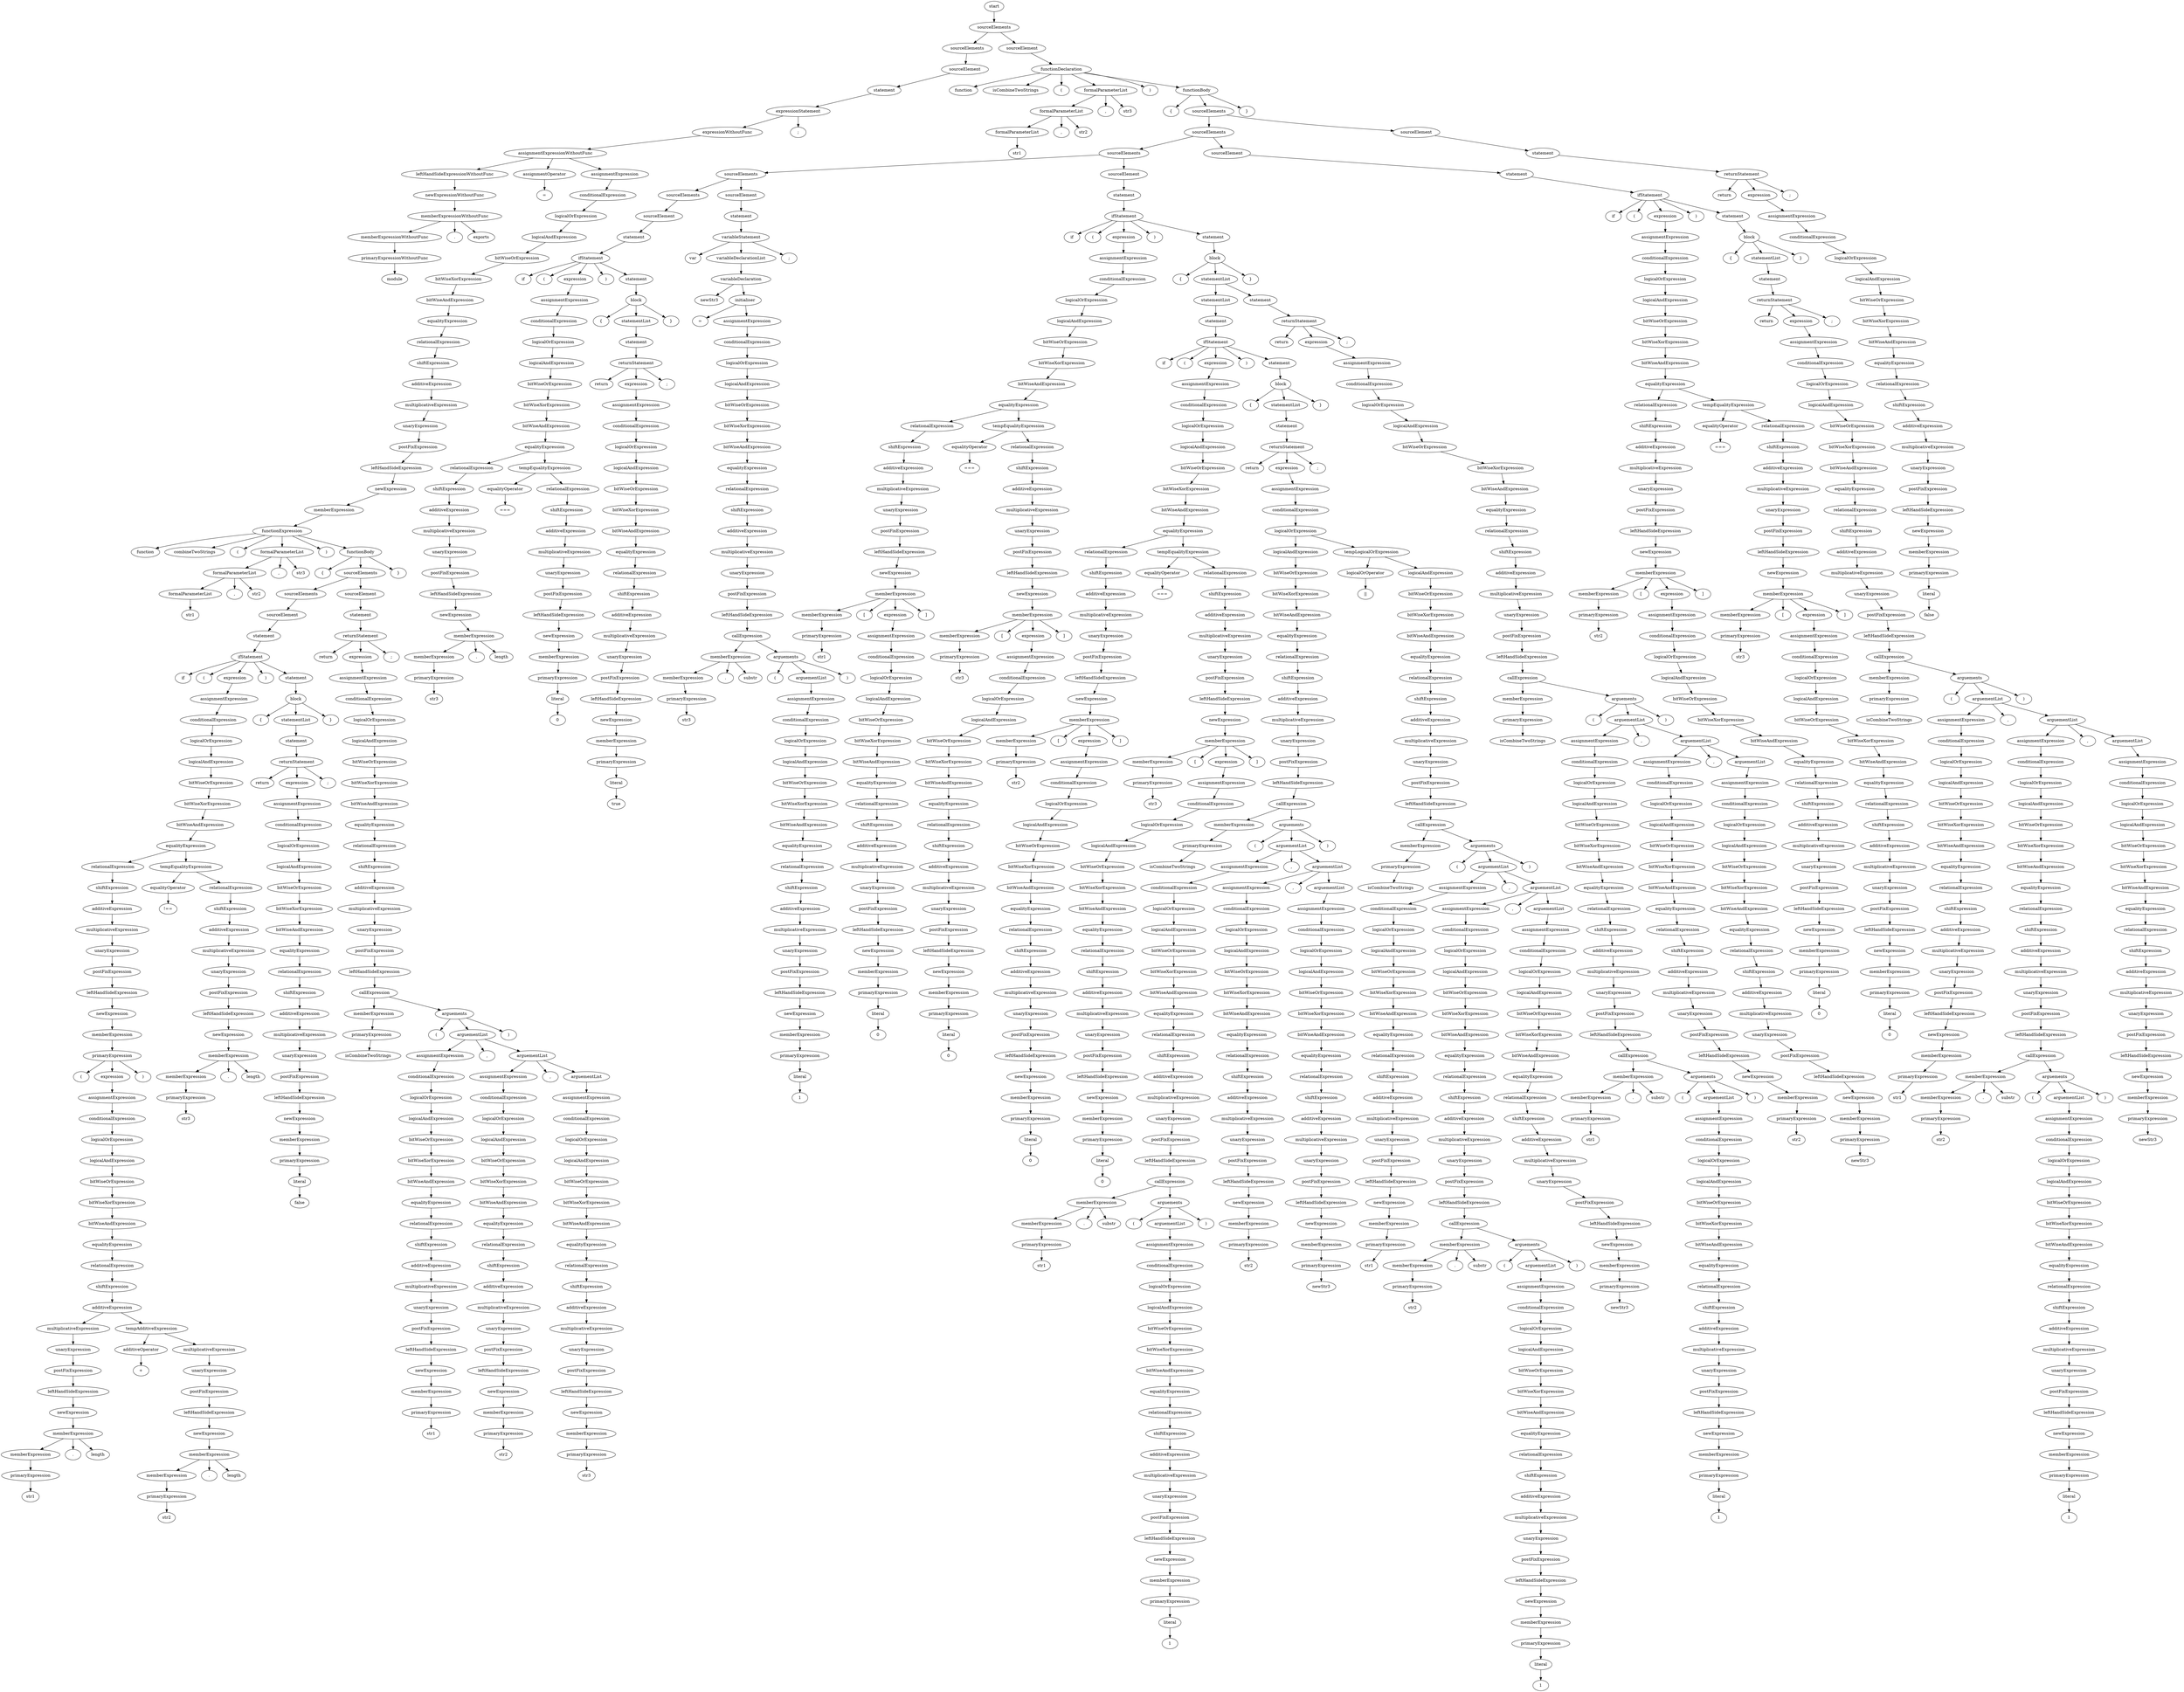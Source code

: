 digraph G{
id0[label="start"];
id1[label="sourceElements"];
id2[label="sourceElements"];
id3[label="sourceElement"];
id4[label="statement"];
id5[label="expressionStatement"];
id6[label="expressionWithoutFunc"];
id7[label="assignmentExpressionWithoutFunc"];
id8[label="leftHandSideExpressionWithoutFunc"];
id9[label="newExpressionWithoutFunc"];
id10[label="memberExpressionWithoutFunc"];
id11[label="memberExpressionWithoutFunc"];
id12[label="primaryExpressionWithoutFunc"];
id13[label="module"];
id12->id13;
id11->id12;
id14[label="."];
id15[label="exports"];
id10->id11;
id10->id14;
id10->id15;
id9->id10;
id8->id9;
id16[label="assignmentOperator"];
id17[label="="];
id16->id17;
id18[label="assignmentExpression"];
id19[label="conditionalExpression"];
id20[label="logicalOrExpression"];
id21[label="logicalAndExpression"];
id22[label="bitWiseOrExpression"];
id23[label="bitWiseXorExpression"];
id24[label="bitWiseAndExpression"];
id25[label="equalityExpression"];
id26[label="relationalExpression"];
id27[label="shiftExpression"];
id28[label="additiveExpression"];
id29[label="multiplicativeExpression"];
id30[label="unaryExpression"];
id31[label="postFixExpression"];
id32[label="leftHandSideExpression"];
id33[label="newExpression"];
id34[label="memberExpression"];
id35[label="functionExpression"];
id36[label="function"];
id37[label="combineTwoStrings"];
id38[label="("];
id39[label="formalParameterList"];
id40[label="formalParameterList"];
id41[label="formalParameterList"];
id42[label="str1"];
id41->id42;
id43[label=","];
id44[label="str2"];
id40->id41;
id40->id43;
id40->id44;
id45[label=","];
id46[label="str3"];
id39->id40;
id39->id45;
id39->id46;
id47[label=")"];
id48[label="functionBody"];
id49[label="{"];
id50[label="sourceElements"];
id51[label="sourceElements"];
id52[label="sourceElement"];
id53[label="statement"];
id54[label="ifStatement"];
id55[label="if"];
id56[label="("];
id57[label="expression"];
id58[label="assignmentExpression"];
id59[label="conditionalExpression"];
id60[label="logicalOrExpression"];
id61[label="logicalAndExpression"];
id62[label="bitWiseOrExpression"];
id63[label="bitWiseXorExpression"];
id64[label="bitWiseAndExpression"];
id65[label="equalityExpression"];
id66[label="relationalExpression"];
id67[label="shiftExpression"];
id68[label="additiveExpression"];
id69[label="multiplicativeExpression"];
id70[label="unaryExpression"];
id71[label="postFixExpression"];
id72[label="leftHandSideExpression"];
id73[label="newExpression"];
id74[label="memberExpression"];
id75[label="primaryExpression"];
id76[label="("];
id77[label="expression"];
id78[label="assignmentExpression"];
id79[label="conditionalExpression"];
id80[label="logicalOrExpression"];
id81[label="logicalAndExpression"];
id82[label="bitWiseOrExpression"];
id83[label="bitWiseXorExpression"];
id84[label="bitWiseAndExpression"];
id85[label="equalityExpression"];
id86[label="relationalExpression"];
id87[label="shiftExpression"];
id88[label="additiveExpression"];
id89[label="multiplicativeExpression"];
id90[label="unaryExpression"];
id91[label="postFixExpression"];
id92[label="leftHandSideExpression"];
id93[label="newExpression"];
id94[label="memberExpression"];
id95[label="memberExpression"];
id96[label="primaryExpression"];
id97[label="str1"];
id96->id97;
id95->id96;
id98[label="."];
id99[label="length"];
id94->id95;
id94->id98;
id94->id99;
id93->id94;
id92->id93;
id91->id92;
id90->id91;
id89->id90;
id100[label="tempAdditiveExpression"];
id101[label="additiveOperator"];
id102[label="+"];
id101->id102;
id103[label="multiplicativeExpression"];
id104[label="unaryExpression"];
id105[label="postFixExpression"];
id106[label="leftHandSideExpression"];
id107[label="newExpression"];
id108[label="memberExpression"];
id109[label="memberExpression"];
id110[label="primaryExpression"];
id111[label="str2"];
id110->id111;
id109->id110;
id112[label="."];
id113[label="length"];
id108->id109;
id108->id112;
id108->id113;
id107->id108;
id106->id107;
id105->id106;
id104->id105;
id103->id104;
id100->id101;
id100->id103;
id88->id89;
id88->id100;
id87->id88;
id86->id87;
id85->id86;
id84->id85;
id83->id84;
id82->id83;
id81->id82;
id80->id81;
id79->id80;
id78->id79;
id77->id78;
id114[label=")"];
id75->id76;
id75->id77;
id75->id114;
id74->id75;
id73->id74;
id72->id73;
id71->id72;
id70->id71;
id69->id70;
id68->id69;
id67->id68;
id66->id67;
id115[label="tempEqualityExpression"];
id116[label="equalityOperator"];
id117[label="!=="];
id116->id117;
id118[label="relationalExpression"];
id119[label="shiftExpression"];
id120[label="additiveExpression"];
id121[label="multiplicativeExpression"];
id122[label="unaryExpression"];
id123[label="postFixExpression"];
id124[label="leftHandSideExpression"];
id125[label="newExpression"];
id126[label="memberExpression"];
id127[label="memberExpression"];
id128[label="primaryExpression"];
id129[label="str3"];
id128->id129;
id127->id128;
id130[label="."];
id131[label="length"];
id126->id127;
id126->id130;
id126->id131;
id125->id126;
id124->id125;
id123->id124;
id122->id123;
id121->id122;
id120->id121;
id119->id120;
id118->id119;
id115->id116;
id115->id118;
id65->id66;
id65->id115;
id64->id65;
id63->id64;
id62->id63;
id61->id62;
id60->id61;
id59->id60;
id58->id59;
id57->id58;
id132[label=")"];
id133[label="statement"];
id134[label="block"];
id135[label="{"];
id136[label="statementList"];
id137[label="statement"];
id138[label="returnStatement"];
id139[label="return"];
id140[label="expression"];
id141[label="assignmentExpression"];
id142[label="conditionalExpression"];
id143[label="logicalOrExpression"];
id144[label="logicalAndExpression"];
id145[label="bitWiseOrExpression"];
id146[label="bitWiseXorExpression"];
id147[label="bitWiseAndExpression"];
id148[label="equalityExpression"];
id149[label="relationalExpression"];
id150[label="shiftExpression"];
id151[label="additiveExpression"];
id152[label="multiplicativeExpression"];
id153[label="unaryExpression"];
id154[label="postFixExpression"];
id155[label="leftHandSideExpression"];
id156[label="newExpression"];
id157[label="memberExpression"];
id158[label="primaryExpression"];
id159[label="literal"];
id160[label="false"];
id159->id160;
id158->id159;
id157->id158;
id156->id157;
id155->id156;
id154->id155;
id153->id154;
id152->id153;
id151->id152;
id150->id151;
id149->id150;
id148->id149;
id147->id148;
id146->id147;
id145->id146;
id144->id145;
id143->id144;
id142->id143;
id141->id142;
id140->id141;
id161[label=";"];
id138->id139;
id138->id140;
id138->id161;
id137->id138;
id136->id137;
id162[label="}"];
id134->id135;
id134->id136;
id134->id162;
id133->id134;
id54->id55;
id54->id56;
id54->id57;
id54->id132;
id54->id133;
id53->id54;
id52->id53;
id51->id52;
id163[label="sourceElement"];
id164[label="statement"];
id165[label="returnStatement"];
id166[label="return"];
id167[label="expression"];
id168[label="assignmentExpression"];
id169[label="conditionalExpression"];
id170[label="logicalOrExpression"];
id171[label="logicalAndExpression"];
id172[label="bitWiseOrExpression"];
id173[label="bitWiseXorExpression"];
id174[label="bitWiseAndExpression"];
id175[label="equalityExpression"];
id176[label="relationalExpression"];
id177[label="shiftExpression"];
id178[label="additiveExpression"];
id179[label="multiplicativeExpression"];
id180[label="unaryExpression"];
id181[label="postFixExpression"];
id182[label="leftHandSideExpression"];
id183[label="callExpression"];
id184[label="memberExpression"];
id185[label="primaryExpression"];
id186[label="isCombineTwoStrings"];
id185->id186;
id184->id185;
id187[label="arguements"];
id188[label="("];
id189[label="arguementList"];
id190[label="assignmentExpression"];
id191[label="conditionalExpression"];
id192[label="logicalOrExpression"];
id193[label="logicalAndExpression"];
id194[label="bitWiseOrExpression"];
id195[label="bitWiseXorExpression"];
id196[label="bitWiseAndExpression"];
id197[label="equalityExpression"];
id198[label="relationalExpression"];
id199[label="shiftExpression"];
id200[label="additiveExpression"];
id201[label="multiplicativeExpression"];
id202[label="unaryExpression"];
id203[label="postFixExpression"];
id204[label="leftHandSideExpression"];
id205[label="newExpression"];
id206[label="memberExpression"];
id207[label="primaryExpression"];
id208[label="str1"];
id207->id208;
id206->id207;
id205->id206;
id204->id205;
id203->id204;
id202->id203;
id201->id202;
id200->id201;
id199->id200;
id198->id199;
id197->id198;
id196->id197;
id195->id196;
id194->id195;
id193->id194;
id192->id193;
id191->id192;
id190->id191;
id209[label=","];
id210[label="arguementList"];
id211[label="assignmentExpression"];
id212[label="conditionalExpression"];
id213[label="logicalOrExpression"];
id214[label="logicalAndExpression"];
id215[label="bitWiseOrExpression"];
id216[label="bitWiseXorExpression"];
id217[label="bitWiseAndExpression"];
id218[label="equalityExpression"];
id219[label="relationalExpression"];
id220[label="shiftExpression"];
id221[label="additiveExpression"];
id222[label="multiplicativeExpression"];
id223[label="unaryExpression"];
id224[label="postFixExpression"];
id225[label="leftHandSideExpression"];
id226[label="newExpression"];
id227[label="memberExpression"];
id228[label="primaryExpression"];
id229[label="str2"];
id228->id229;
id227->id228;
id226->id227;
id225->id226;
id224->id225;
id223->id224;
id222->id223;
id221->id222;
id220->id221;
id219->id220;
id218->id219;
id217->id218;
id216->id217;
id215->id216;
id214->id215;
id213->id214;
id212->id213;
id211->id212;
id230[label=","];
id231[label="arguementList"];
id232[label="assignmentExpression"];
id233[label="conditionalExpression"];
id234[label="logicalOrExpression"];
id235[label="logicalAndExpression"];
id236[label="bitWiseOrExpression"];
id237[label="bitWiseXorExpression"];
id238[label="bitWiseAndExpression"];
id239[label="equalityExpression"];
id240[label="relationalExpression"];
id241[label="shiftExpression"];
id242[label="additiveExpression"];
id243[label="multiplicativeExpression"];
id244[label="unaryExpression"];
id245[label="postFixExpression"];
id246[label="leftHandSideExpression"];
id247[label="newExpression"];
id248[label="memberExpression"];
id249[label="primaryExpression"];
id250[label="str3"];
id249->id250;
id248->id249;
id247->id248;
id246->id247;
id245->id246;
id244->id245;
id243->id244;
id242->id243;
id241->id242;
id240->id241;
id239->id240;
id238->id239;
id237->id238;
id236->id237;
id235->id236;
id234->id235;
id233->id234;
id232->id233;
id231->id232;
id210->id211;
id210->id230;
id210->id231;
id189->id190;
id189->id209;
id189->id210;
id251[label=")"];
id187->id188;
id187->id189;
id187->id251;
id183->id184;
id183->id187;
id182->id183;
id181->id182;
id180->id181;
id179->id180;
id178->id179;
id177->id178;
id176->id177;
id175->id176;
id174->id175;
id173->id174;
id172->id173;
id171->id172;
id170->id171;
id169->id170;
id168->id169;
id167->id168;
id252[label=";"];
id165->id166;
id165->id167;
id165->id252;
id164->id165;
id163->id164;
id50->id51;
id50->id163;
id253[label="}"];
id48->id49;
id48->id50;
id48->id253;
id35->id36;
id35->id37;
id35->id38;
id35->id39;
id35->id47;
id35->id48;
id34->id35;
id33->id34;
id32->id33;
id31->id32;
id30->id31;
id29->id30;
id28->id29;
id27->id28;
id26->id27;
id25->id26;
id24->id25;
id23->id24;
id22->id23;
id21->id22;
id20->id21;
id19->id20;
id18->id19;
id7->id8;
id7->id16;
id7->id18;
id6->id7;
id254[label=";"];
id5->id6;
id5->id254;
id4->id5;
id3->id4;
id2->id3;
id255[label="sourceElement"];
id256[label="functionDeclaration"];
id257[label="function"];
id258[label="isCombineTwoStrings"];
id259[label="("];
id260[label="formalParameterList"];
id261[label="formalParameterList"];
id262[label="formalParameterList"];
id263[label="str1"];
id262->id263;
id264[label=","];
id265[label="str2"];
id261->id262;
id261->id264;
id261->id265;
id266[label=","];
id267[label="str3"];
id260->id261;
id260->id266;
id260->id267;
id268[label=")"];
id269[label="functionBody"];
id270[label="{"];
id271[label="sourceElements"];
id272[label="sourceElements"];
id273[label="sourceElements"];
id274[label="sourceElements"];
id275[label="sourceElements"];
id276[label="sourceElement"];
id277[label="statement"];
id278[label="ifStatement"];
id279[label="if"];
id280[label="("];
id281[label="expression"];
id282[label="assignmentExpression"];
id283[label="conditionalExpression"];
id284[label="logicalOrExpression"];
id285[label="logicalAndExpression"];
id286[label="bitWiseOrExpression"];
id287[label="bitWiseXorExpression"];
id288[label="bitWiseAndExpression"];
id289[label="equalityExpression"];
id290[label="relationalExpression"];
id291[label="shiftExpression"];
id292[label="additiveExpression"];
id293[label="multiplicativeExpression"];
id294[label="unaryExpression"];
id295[label="postFixExpression"];
id296[label="leftHandSideExpression"];
id297[label="newExpression"];
id298[label="memberExpression"];
id299[label="memberExpression"];
id300[label="primaryExpression"];
id301[label="str3"];
id300->id301;
id299->id300;
id302[label="."];
id303[label="length"];
id298->id299;
id298->id302;
id298->id303;
id297->id298;
id296->id297;
id295->id296;
id294->id295;
id293->id294;
id292->id293;
id291->id292;
id290->id291;
id304[label="tempEqualityExpression"];
id305[label="equalityOperator"];
id306[label="==="];
id305->id306;
id307[label="relationalExpression"];
id308[label="shiftExpression"];
id309[label="additiveExpression"];
id310[label="multiplicativeExpression"];
id311[label="unaryExpression"];
id312[label="postFixExpression"];
id313[label="leftHandSideExpression"];
id314[label="newExpression"];
id315[label="memberExpression"];
id316[label="primaryExpression"];
id317[label="literal"];
id318[label="0"];
id317->id318;
id316->id317;
id315->id316;
id314->id315;
id313->id314;
id312->id313;
id311->id312;
id310->id311;
id309->id310;
id308->id309;
id307->id308;
id304->id305;
id304->id307;
id289->id290;
id289->id304;
id288->id289;
id287->id288;
id286->id287;
id285->id286;
id284->id285;
id283->id284;
id282->id283;
id281->id282;
id319[label=")"];
id320[label="statement"];
id321[label="block"];
id322[label="{"];
id323[label="statementList"];
id324[label="statement"];
id325[label="returnStatement"];
id326[label="return"];
id327[label="expression"];
id328[label="assignmentExpression"];
id329[label="conditionalExpression"];
id330[label="logicalOrExpression"];
id331[label="logicalAndExpression"];
id332[label="bitWiseOrExpression"];
id333[label="bitWiseXorExpression"];
id334[label="bitWiseAndExpression"];
id335[label="equalityExpression"];
id336[label="relationalExpression"];
id337[label="shiftExpression"];
id338[label="additiveExpression"];
id339[label="multiplicativeExpression"];
id340[label="unaryExpression"];
id341[label="postFixExpression"];
id342[label="leftHandSideExpression"];
id343[label="newExpression"];
id344[label="memberExpression"];
id345[label="primaryExpression"];
id346[label="literal"];
id347[label="true"];
id346->id347;
id345->id346;
id344->id345;
id343->id344;
id342->id343;
id341->id342;
id340->id341;
id339->id340;
id338->id339;
id337->id338;
id336->id337;
id335->id336;
id334->id335;
id333->id334;
id332->id333;
id331->id332;
id330->id331;
id329->id330;
id328->id329;
id327->id328;
id348[label=";"];
id325->id326;
id325->id327;
id325->id348;
id324->id325;
id323->id324;
id349[label="}"];
id321->id322;
id321->id323;
id321->id349;
id320->id321;
id278->id279;
id278->id280;
id278->id281;
id278->id319;
id278->id320;
id277->id278;
id276->id277;
id275->id276;
id350[label="sourceElement"];
id351[label="statement"];
id352[label="variableStatement"];
id353[label="var"];
id354[label="variableDeclarationList"];
id355[label="variableDeclaration"];
id356[label="newStr3"];
id357[label="initialiser"];
id358[label="="];
id359[label="assignmentExpression"];
id360[label="conditionalExpression"];
id361[label="logicalOrExpression"];
id362[label="logicalAndExpression"];
id363[label="bitWiseOrExpression"];
id364[label="bitWiseXorExpression"];
id365[label="bitWiseAndExpression"];
id366[label="equalityExpression"];
id367[label="relationalExpression"];
id368[label="shiftExpression"];
id369[label="additiveExpression"];
id370[label="multiplicativeExpression"];
id371[label="unaryExpression"];
id372[label="postFixExpression"];
id373[label="leftHandSideExpression"];
id374[label="callExpression"];
id375[label="memberExpression"];
id376[label="memberExpression"];
id377[label="primaryExpression"];
id378[label="str3"];
id377->id378;
id376->id377;
id379[label="."];
id380[label="substr"];
id375->id376;
id375->id379;
id375->id380;
id381[label="arguements"];
id382[label="("];
id383[label="arguementList"];
id384[label="assignmentExpression"];
id385[label="conditionalExpression"];
id386[label="logicalOrExpression"];
id387[label="logicalAndExpression"];
id388[label="bitWiseOrExpression"];
id389[label="bitWiseXorExpression"];
id390[label="bitWiseAndExpression"];
id391[label="equalityExpression"];
id392[label="relationalExpression"];
id393[label="shiftExpression"];
id394[label="additiveExpression"];
id395[label="multiplicativeExpression"];
id396[label="unaryExpression"];
id397[label="postFixExpression"];
id398[label="leftHandSideExpression"];
id399[label="newExpression"];
id400[label="memberExpression"];
id401[label="primaryExpression"];
id402[label="literal"];
id403[label="1"];
id402->id403;
id401->id402;
id400->id401;
id399->id400;
id398->id399;
id397->id398;
id396->id397;
id395->id396;
id394->id395;
id393->id394;
id392->id393;
id391->id392;
id390->id391;
id389->id390;
id388->id389;
id387->id388;
id386->id387;
id385->id386;
id384->id385;
id383->id384;
id404[label=")"];
id381->id382;
id381->id383;
id381->id404;
id374->id375;
id374->id381;
id373->id374;
id372->id373;
id371->id372;
id370->id371;
id369->id370;
id368->id369;
id367->id368;
id366->id367;
id365->id366;
id364->id365;
id363->id364;
id362->id363;
id361->id362;
id360->id361;
id359->id360;
id357->id358;
id357->id359;
id355->id356;
id355->id357;
id354->id355;
id405[label=";"];
id352->id353;
id352->id354;
id352->id405;
id351->id352;
id350->id351;
id274->id275;
id274->id350;
id406[label="sourceElement"];
id407[label="statement"];
id408[label="ifStatement"];
id409[label="if"];
id410[label="("];
id411[label="expression"];
id412[label="assignmentExpression"];
id413[label="conditionalExpression"];
id414[label="logicalOrExpression"];
id415[label="logicalAndExpression"];
id416[label="bitWiseOrExpression"];
id417[label="bitWiseXorExpression"];
id418[label="bitWiseAndExpression"];
id419[label="equalityExpression"];
id420[label="relationalExpression"];
id421[label="shiftExpression"];
id422[label="additiveExpression"];
id423[label="multiplicativeExpression"];
id424[label="unaryExpression"];
id425[label="postFixExpression"];
id426[label="leftHandSideExpression"];
id427[label="newExpression"];
id428[label="memberExpression"];
id429[label="memberExpression"];
id430[label="primaryExpression"];
id431[label="str1"];
id430->id431;
id429->id430;
id432[label="["];
id433[label="expression"];
id434[label="assignmentExpression"];
id435[label="conditionalExpression"];
id436[label="logicalOrExpression"];
id437[label="logicalAndExpression"];
id438[label="bitWiseOrExpression"];
id439[label="bitWiseXorExpression"];
id440[label="bitWiseAndExpression"];
id441[label="equalityExpression"];
id442[label="relationalExpression"];
id443[label="shiftExpression"];
id444[label="additiveExpression"];
id445[label="multiplicativeExpression"];
id446[label="unaryExpression"];
id447[label="postFixExpression"];
id448[label="leftHandSideExpression"];
id449[label="newExpression"];
id450[label="memberExpression"];
id451[label="primaryExpression"];
id452[label="literal"];
id453[label="0"];
id452->id453;
id451->id452;
id450->id451;
id449->id450;
id448->id449;
id447->id448;
id446->id447;
id445->id446;
id444->id445;
id443->id444;
id442->id443;
id441->id442;
id440->id441;
id439->id440;
id438->id439;
id437->id438;
id436->id437;
id435->id436;
id434->id435;
id433->id434;
id454[label="]"];
id428->id429;
id428->id432;
id428->id433;
id428->id454;
id427->id428;
id426->id427;
id425->id426;
id424->id425;
id423->id424;
id422->id423;
id421->id422;
id420->id421;
id455[label="tempEqualityExpression"];
id456[label="equalityOperator"];
id457[label="==="];
id456->id457;
id458[label="relationalExpression"];
id459[label="shiftExpression"];
id460[label="additiveExpression"];
id461[label="multiplicativeExpression"];
id462[label="unaryExpression"];
id463[label="postFixExpression"];
id464[label="leftHandSideExpression"];
id465[label="newExpression"];
id466[label="memberExpression"];
id467[label="memberExpression"];
id468[label="primaryExpression"];
id469[label="str3"];
id468->id469;
id467->id468;
id470[label="["];
id471[label="expression"];
id472[label="assignmentExpression"];
id473[label="conditionalExpression"];
id474[label="logicalOrExpression"];
id475[label="logicalAndExpression"];
id476[label="bitWiseOrExpression"];
id477[label="bitWiseXorExpression"];
id478[label="bitWiseAndExpression"];
id479[label="equalityExpression"];
id480[label="relationalExpression"];
id481[label="shiftExpression"];
id482[label="additiveExpression"];
id483[label="multiplicativeExpression"];
id484[label="unaryExpression"];
id485[label="postFixExpression"];
id486[label="leftHandSideExpression"];
id487[label="newExpression"];
id488[label="memberExpression"];
id489[label="primaryExpression"];
id490[label="literal"];
id491[label="0"];
id490->id491;
id489->id490;
id488->id489;
id487->id488;
id486->id487;
id485->id486;
id484->id485;
id483->id484;
id482->id483;
id481->id482;
id480->id481;
id479->id480;
id478->id479;
id477->id478;
id476->id477;
id475->id476;
id474->id475;
id473->id474;
id472->id473;
id471->id472;
id492[label="]"];
id466->id467;
id466->id470;
id466->id471;
id466->id492;
id465->id466;
id464->id465;
id463->id464;
id462->id463;
id461->id462;
id460->id461;
id459->id460;
id458->id459;
id455->id456;
id455->id458;
id419->id420;
id419->id455;
id418->id419;
id417->id418;
id416->id417;
id415->id416;
id414->id415;
id413->id414;
id412->id413;
id411->id412;
id493[label=")"];
id494[label="statement"];
id495[label="block"];
id496[label="{"];
id497[label="statementList"];
id498[label="statementList"];
id499[label="statement"];
id500[label="ifStatement"];
id501[label="if"];
id502[label="("];
id503[label="expression"];
id504[label="assignmentExpression"];
id505[label="conditionalExpression"];
id506[label="logicalOrExpression"];
id507[label="logicalAndExpression"];
id508[label="bitWiseOrExpression"];
id509[label="bitWiseXorExpression"];
id510[label="bitWiseAndExpression"];
id511[label="equalityExpression"];
id512[label="relationalExpression"];
id513[label="shiftExpression"];
id514[label="additiveExpression"];
id515[label="multiplicativeExpression"];
id516[label="unaryExpression"];
id517[label="postFixExpression"];
id518[label="leftHandSideExpression"];
id519[label="newExpression"];
id520[label="memberExpression"];
id521[label="memberExpression"];
id522[label="primaryExpression"];
id523[label="str2"];
id522->id523;
id521->id522;
id524[label="["];
id525[label="expression"];
id526[label="assignmentExpression"];
id527[label="conditionalExpression"];
id528[label="logicalOrExpression"];
id529[label="logicalAndExpression"];
id530[label="bitWiseOrExpression"];
id531[label="bitWiseXorExpression"];
id532[label="bitWiseAndExpression"];
id533[label="equalityExpression"];
id534[label="relationalExpression"];
id535[label="shiftExpression"];
id536[label="additiveExpression"];
id537[label="multiplicativeExpression"];
id538[label="unaryExpression"];
id539[label="postFixExpression"];
id540[label="leftHandSideExpression"];
id541[label="newExpression"];
id542[label="memberExpression"];
id543[label="primaryExpression"];
id544[label="literal"];
id545[label="0"];
id544->id545;
id543->id544;
id542->id543;
id541->id542;
id540->id541;
id539->id540;
id538->id539;
id537->id538;
id536->id537;
id535->id536;
id534->id535;
id533->id534;
id532->id533;
id531->id532;
id530->id531;
id529->id530;
id528->id529;
id527->id528;
id526->id527;
id525->id526;
id546[label="]"];
id520->id521;
id520->id524;
id520->id525;
id520->id546;
id519->id520;
id518->id519;
id517->id518;
id516->id517;
id515->id516;
id514->id515;
id513->id514;
id512->id513;
id547[label="tempEqualityExpression"];
id548[label="equalityOperator"];
id549[label="==="];
id548->id549;
id550[label="relationalExpression"];
id551[label="shiftExpression"];
id552[label="additiveExpression"];
id553[label="multiplicativeExpression"];
id554[label="unaryExpression"];
id555[label="postFixExpression"];
id556[label="leftHandSideExpression"];
id557[label="newExpression"];
id558[label="memberExpression"];
id559[label="memberExpression"];
id560[label="primaryExpression"];
id561[label="str3"];
id560->id561;
id559->id560;
id562[label="["];
id563[label="expression"];
id564[label="assignmentExpression"];
id565[label="conditionalExpression"];
id566[label="logicalOrExpression"];
id567[label="logicalAndExpression"];
id568[label="bitWiseOrExpression"];
id569[label="bitWiseXorExpression"];
id570[label="bitWiseAndExpression"];
id571[label="equalityExpression"];
id572[label="relationalExpression"];
id573[label="shiftExpression"];
id574[label="additiveExpression"];
id575[label="multiplicativeExpression"];
id576[label="unaryExpression"];
id577[label="postFixExpression"];
id578[label="leftHandSideExpression"];
id579[label="newExpression"];
id580[label="memberExpression"];
id581[label="primaryExpression"];
id582[label="literal"];
id583[label="0"];
id582->id583;
id581->id582;
id580->id581;
id579->id580;
id578->id579;
id577->id578;
id576->id577;
id575->id576;
id574->id575;
id573->id574;
id572->id573;
id571->id572;
id570->id571;
id569->id570;
id568->id569;
id567->id568;
id566->id567;
id565->id566;
id564->id565;
id563->id564;
id584[label="]"];
id558->id559;
id558->id562;
id558->id563;
id558->id584;
id557->id558;
id556->id557;
id555->id556;
id554->id555;
id553->id554;
id552->id553;
id551->id552;
id550->id551;
id547->id548;
id547->id550;
id511->id512;
id511->id547;
id510->id511;
id509->id510;
id508->id509;
id507->id508;
id506->id507;
id505->id506;
id504->id505;
id503->id504;
id585[label=")"];
id586[label="statement"];
id587[label="block"];
id588[label="{"];
id589[label="statementList"];
id590[label="statement"];
id591[label="returnStatement"];
id592[label="return"];
id593[label="expression"];
id594[label="assignmentExpression"];
id595[label="conditionalExpression"];
id596[label="logicalOrExpression"];
id597[label="logicalAndExpression"];
id598[label="bitWiseOrExpression"];
id599[label="bitWiseXorExpression"];
id600[label="bitWiseAndExpression"];
id601[label="equalityExpression"];
id602[label="relationalExpression"];
id603[label="shiftExpression"];
id604[label="additiveExpression"];
id605[label="multiplicativeExpression"];
id606[label="unaryExpression"];
id607[label="postFixExpression"];
id608[label="leftHandSideExpression"];
id609[label="callExpression"];
id610[label="memberExpression"];
id611[label="primaryExpression"];
id612[label="isCombineTwoStrings"];
id611->id612;
id610->id611;
id613[label="arguements"];
id614[label="("];
id615[label="arguementList"];
id616[label="assignmentExpression"];
id617[label="conditionalExpression"];
id618[label="logicalOrExpression"];
id619[label="logicalAndExpression"];
id620[label="bitWiseOrExpression"];
id621[label="bitWiseXorExpression"];
id622[label="bitWiseAndExpression"];
id623[label="equalityExpression"];
id624[label="relationalExpression"];
id625[label="shiftExpression"];
id626[label="additiveExpression"];
id627[label="multiplicativeExpression"];
id628[label="unaryExpression"];
id629[label="postFixExpression"];
id630[label="leftHandSideExpression"];
id631[label="callExpression"];
id632[label="memberExpression"];
id633[label="memberExpression"];
id634[label="primaryExpression"];
id635[label="str1"];
id634->id635;
id633->id634;
id636[label="."];
id637[label="substr"];
id632->id633;
id632->id636;
id632->id637;
id638[label="arguements"];
id639[label="("];
id640[label="arguementList"];
id641[label="assignmentExpression"];
id642[label="conditionalExpression"];
id643[label="logicalOrExpression"];
id644[label="logicalAndExpression"];
id645[label="bitWiseOrExpression"];
id646[label="bitWiseXorExpression"];
id647[label="bitWiseAndExpression"];
id648[label="equalityExpression"];
id649[label="relationalExpression"];
id650[label="shiftExpression"];
id651[label="additiveExpression"];
id652[label="multiplicativeExpression"];
id653[label="unaryExpression"];
id654[label="postFixExpression"];
id655[label="leftHandSideExpression"];
id656[label="newExpression"];
id657[label="memberExpression"];
id658[label="primaryExpression"];
id659[label="literal"];
id660[label="1"];
id659->id660;
id658->id659;
id657->id658;
id656->id657;
id655->id656;
id654->id655;
id653->id654;
id652->id653;
id651->id652;
id650->id651;
id649->id650;
id648->id649;
id647->id648;
id646->id647;
id645->id646;
id644->id645;
id643->id644;
id642->id643;
id641->id642;
id640->id641;
id661[label=")"];
id638->id639;
id638->id640;
id638->id661;
id631->id632;
id631->id638;
id630->id631;
id629->id630;
id628->id629;
id627->id628;
id626->id627;
id625->id626;
id624->id625;
id623->id624;
id622->id623;
id621->id622;
id620->id621;
id619->id620;
id618->id619;
id617->id618;
id616->id617;
id662[label=","];
id663[label="arguementList"];
id664[label="assignmentExpression"];
id665[label="conditionalExpression"];
id666[label="logicalOrExpression"];
id667[label="logicalAndExpression"];
id668[label="bitWiseOrExpression"];
id669[label="bitWiseXorExpression"];
id670[label="bitWiseAndExpression"];
id671[label="equalityExpression"];
id672[label="relationalExpression"];
id673[label="shiftExpression"];
id674[label="additiveExpression"];
id675[label="multiplicativeExpression"];
id676[label="unaryExpression"];
id677[label="postFixExpression"];
id678[label="leftHandSideExpression"];
id679[label="newExpression"];
id680[label="memberExpression"];
id681[label="primaryExpression"];
id682[label="str2"];
id681->id682;
id680->id681;
id679->id680;
id678->id679;
id677->id678;
id676->id677;
id675->id676;
id674->id675;
id673->id674;
id672->id673;
id671->id672;
id670->id671;
id669->id670;
id668->id669;
id667->id668;
id666->id667;
id665->id666;
id664->id665;
id683[label=","];
id684[label="arguementList"];
id685[label="assignmentExpression"];
id686[label="conditionalExpression"];
id687[label="logicalOrExpression"];
id688[label="logicalAndExpression"];
id689[label="bitWiseOrExpression"];
id690[label="bitWiseXorExpression"];
id691[label="bitWiseAndExpression"];
id692[label="equalityExpression"];
id693[label="relationalExpression"];
id694[label="shiftExpression"];
id695[label="additiveExpression"];
id696[label="multiplicativeExpression"];
id697[label="unaryExpression"];
id698[label="postFixExpression"];
id699[label="leftHandSideExpression"];
id700[label="newExpression"];
id701[label="memberExpression"];
id702[label="primaryExpression"];
id703[label="newStr3"];
id702->id703;
id701->id702;
id700->id701;
id699->id700;
id698->id699;
id697->id698;
id696->id697;
id695->id696;
id694->id695;
id693->id694;
id692->id693;
id691->id692;
id690->id691;
id689->id690;
id688->id689;
id687->id688;
id686->id687;
id685->id686;
id684->id685;
id663->id664;
id663->id683;
id663->id684;
id615->id616;
id615->id662;
id615->id663;
id704[label=")"];
id613->id614;
id613->id615;
id613->id704;
id609->id610;
id609->id613;
id608->id609;
id607->id608;
id606->id607;
id605->id606;
id604->id605;
id603->id604;
id602->id603;
id601->id602;
id600->id601;
id599->id600;
id598->id599;
id597->id598;
id705[label="tempLogicalOrExpression"];
id706[label="logicalOrOperator"];
id707[label="||"];
id706->id707;
id708[label="logicalAndExpression"];
id709[label="bitWiseOrExpression"];
id710[label="bitWiseXorExpression"];
id711[label="bitWiseAndExpression"];
id712[label="equalityExpression"];
id713[label="relationalExpression"];
id714[label="shiftExpression"];
id715[label="additiveExpression"];
id716[label="multiplicativeExpression"];
id717[label="unaryExpression"];
id718[label="postFixExpression"];
id719[label="leftHandSideExpression"];
id720[label="callExpression"];
id721[label="memberExpression"];
id722[label="primaryExpression"];
id723[label="isCombineTwoStrings"];
id722->id723;
id721->id722;
id724[label="arguements"];
id725[label="("];
id726[label="arguementList"];
id727[label="assignmentExpression"];
id728[label="conditionalExpression"];
id729[label="logicalOrExpression"];
id730[label="logicalAndExpression"];
id731[label="bitWiseOrExpression"];
id732[label="bitWiseXorExpression"];
id733[label="bitWiseAndExpression"];
id734[label="equalityExpression"];
id735[label="relationalExpression"];
id736[label="shiftExpression"];
id737[label="additiveExpression"];
id738[label="multiplicativeExpression"];
id739[label="unaryExpression"];
id740[label="postFixExpression"];
id741[label="leftHandSideExpression"];
id742[label="newExpression"];
id743[label="memberExpression"];
id744[label="primaryExpression"];
id745[label="str1"];
id744->id745;
id743->id744;
id742->id743;
id741->id742;
id740->id741;
id739->id740;
id738->id739;
id737->id738;
id736->id737;
id735->id736;
id734->id735;
id733->id734;
id732->id733;
id731->id732;
id730->id731;
id729->id730;
id728->id729;
id727->id728;
id746[label=","];
id747[label="arguementList"];
id748[label="assignmentExpression"];
id749[label="conditionalExpression"];
id750[label="logicalOrExpression"];
id751[label="logicalAndExpression"];
id752[label="bitWiseOrExpression"];
id753[label="bitWiseXorExpression"];
id754[label="bitWiseAndExpression"];
id755[label="equalityExpression"];
id756[label="relationalExpression"];
id757[label="shiftExpression"];
id758[label="additiveExpression"];
id759[label="multiplicativeExpression"];
id760[label="unaryExpression"];
id761[label="postFixExpression"];
id762[label="leftHandSideExpression"];
id763[label="callExpression"];
id764[label="memberExpression"];
id765[label="memberExpression"];
id766[label="primaryExpression"];
id767[label="str2"];
id766->id767;
id765->id766;
id768[label="."];
id769[label="substr"];
id764->id765;
id764->id768;
id764->id769;
id770[label="arguements"];
id771[label="("];
id772[label="arguementList"];
id773[label="assignmentExpression"];
id774[label="conditionalExpression"];
id775[label="logicalOrExpression"];
id776[label="logicalAndExpression"];
id777[label="bitWiseOrExpression"];
id778[label="bitWiseXorExpression"];
id779[label="bitWiseAndExpression"];
id780[label="equalityExpression"];
id781[label="relationalExpression"];
id782[label="shiftExpression"];
id783[label="additiveExpression"];
id784[label="multiplicativeExpression"];
id785[label="unaryExpression"];
id786[label="postFixExpression"];
id787[label="leftHandSideExpression"];
id788[label="newExpression"];
id789[label="memberExpression"];
id790[label="primaryExpression"];
id791[label="literal"];
id792[label="1"];
id791->id792;
id790->id791;
id789->id790;
id788->id789;
id787->id788;
id786->id787;
id785->id786;
id784->id785;
id783->id784;
id782->id783;
id781->id782;
id780->id781;
id779->id780;
id778->id779;
id777->id778;
id776->id777;
id775->id776;
id774->id775;
id773->id774;
id772->id773;
id793[label=")"];
id770->id771;
id770->id772;
id770->id793;
id763->id764;
id763->id770;
id762->id763;
id761->id762;
id760->id761;
id759->id760;
id758->id759;
id757->id758;
id756->id757;
id755->id756;
id754->id755;
id753->id754;
id752->id753;
id751->id752;
id750->id751;
id749->id750;
id748->id749;
id794[label=","];
id795[label="arguementList"];
id796[label="assignmentExpression"];
id797[label="conditionalExpression"];
id798[label="logicalOrExpression"];
id799[label="logicalAndExpression"];
id800[label="bitWiseOrExpression"];
id801[label="bitWiseXorExpression"];
id802[label="bitWiseAndExpression"];
id803[label="equalityExpression"];
id804[label="relationalExpression"];
id805[label="shiftExpression"];
id806[label="additiveExpression"];
id807[label="multiplicativeExpression"];
id808[label="unaryExpression"];
id809[label="postFixExpression"];
id810[label="leftHandSideExpression"];
id811[label="newExpression"];
id812[label="memberExpression"];
id813[label="primaryExpression"];
id814[label="newStr3"];
id813->id814;
id812->id813;
id811->id812;
id810->id811;
id809->id810;
id808->id809;
id807->id808;
id806->id807;
id805->id806;
id804->id805;
id803->id804;
id802->id803;
id801->id802;
id800->id801;
id799->id800;
id798->id799;
id797->id798;
id796->id797;
id795->id796;
id747->id748;
id747->id794;
id747->id795;
id726->id727;
id726->id746;
id726->id747;
id815[label=")"];
id724->id725;
id724->id726;
id724->id815;
id720->id721;
id720->id724;
id719->id720;
id718->id719;
id717->id718;
id716->id717;
id715->id716;
id714->id715;
id713->id714;
id712->id713;
id711->id712;
id710->id711;
id709->id710;
id708->id709;
id705->id706;
id705->id708;
id596->id597;
id596->id705;
id595->id596;
id594->id595;
id593->id594;
id816[label=";"];
id591->id592;
id591->id593;
id591->id816;
id590->id591;
id589->id590;
id817[label="}"];
id587->id588;
id587->id589;
id587->id817;
id586->id587;
id500->id501;
id500->id502;
id500->id503;
id500->id585;
id500->id586;
id499->id500;
id498->id499;
id818[label="statement"];
id819[label="returnStatement"];
id820[label="return"];
id821[label="expression"];
id822[label="assignmentExpression"];
id823[label="conditionalExpression"];
id824[label="logicalOrExpression"];
id825[label="logicalAndExpression"];
id826[label="bitWiseOrExpression"];
id827[label="bitWiseXorExpression"];
id828[label="bitWiseAndExpression"];
id829[label="equalityExpression"];
id830[label="relationalExpression"];
id831[label="shiftExpression"];
id832[label="additiveExpression"];
id833[label="multiplicativeExpression"];
id834[label="unaryExpression"];
id835[label="postFixExpression"];
id836[label="leftHandSideExpression"];
id837[label="callExpression"];
id838[label="memberExpression"];
id839[label="primaryExpression"];
id840[label="isCombineTwoStrings"];
id839->id840;
id838->id839;
id841[label="arguements"];
id842[label="("];
id843[label="arguementList"];
id844[label="assignmentExpression"];
id845[label="conditionalExpression"];
id846[label="logicalOrExpression"];
id847[label="logicalAndExpression"];
id848[label="bitWiseOrExpression"];
id849[label="bitWiseXorExpression"];
id850[label="bitWiseAndExpression"];
id851[label="equalityExpression"];
id852[label="relationalExpression"];
id853[label="shiftExpression"];
id854[label="additiveExpression"];
id855[label="multiplicativeExpression"];
id856[label="unaryExpression"];
id857[label="postFixExpression"];
id858[label="leftHandSideExpression"];
id859[label="callExpression"];
id860[label="memberExpression"];
id861[label="memberExpression"];
id862[label="primaryExpression"];
id863[label="str1"];
id862->id863;
id861->id862;
id864[label="."];
id865[label="substr"];
id860->id861;
id860->id864;
id860->id865;
id866[label="arguements"];
id867[label="("];
id868[label="arguementList"];
id869[label="assignmentExpression"];
id870[label="conditionalExpression"];
id871[label="logicalOrExpression"];
id872[label="logicalAndExpression"];
id873[label="bitWiseOrExpression"];
id874[label="bitWiseXorExpression"];
id875[label="bitWiseAndExpression"];
id876[label="equalityExpression"];
id877[label="relationalExpression"];
id878[label="shiftExpression"];
id879[label="additiveExpression"];
id880[label="multiplicativeExpression"];
id881[label="unaryExpression"];
id882[label="postFixExpression"];
id883[label="leftHandSideExpression"];
id884[label="newExpression"];
id885[label="memberExpression"];
id886[label="primaryExpression"];
id887[label="literal"];
id888[label="1"];
id887->id888;
id886->id887;
id885->id886;
id884->id885;
id883->id884;
id882->id883;
id881->id882;
id880->id881;
id879->id880;
id878->id879;
id877->id878;
id876->id877;
id875->id876;
id874->id875;
id873->id874;
id872->id873;
id871->id872;
id870->id871;
id869->id870;
id868->id869;
id889[label=")"];
id866->id867;
id866->id868;
id866->id889;
id859->id860;
id859->id866;
id858->id859;
id857->id858;
id856->id857;
id855->id856;
id854->id855;
id853->id854;
id852->id853;
id851->id852;
id850->id851;
id849->id850;
id848->id849;
id847->id848;
id846->id847;
id845->id846;
id844->id845;
id890[label=","];
id891[label="arguementList"];
id892[label="assignmentExpression"];
id893[label="conditionalExpression"];
id894[label="logicalOrExpression"];
id895[label="logicalAndExpression"];
id896[label="bitWiseOrExpression"];
id897[label="bitWiseXorExpression"];
id898[label="bitWiseAndExpression"];
id899[label="equalityExpression"];
id900[label="relationalExpression"];
id901[label="shiftExpression"];
id902[label="additiveExpression"];
id903[label="multiplicativeExpression"];
id904[label="unaryExpression"];
id905[label="postFixExpression"];
id906[label="leftHandSideExpression"];
id907[label="newExpression"];
id908[label="memberExpression"];
id909[label="primaryExpression"];
id910[label="str2"];
id909->id910;
id908->id909;
id907->id908;
id906->id907;
id905->id906;
id904->id905;
id903->id904;
id902->id903;
id901->id902;
id900->id901;
id899->id900;
id898->id899;
id897->id898;
id896->id897;
id895->id896;
id894->id895;
id893->id894;
id892->id893;
id911[label=","];
id912[label="arguementList"];
id913[label="assignmentExpression"];
id914[label="conditionalExpression"];
id915[label="logicalOrExpression"];
id916[label="logicalAndExpression"];
id917[label="bitWiseOrExpression"];
id918[label="bitWiseXorExpression"];
id919[label="bitWiseAndExpression"];
id920[label="equalityExpression"];
id921[label="relationalExpression"];
id922[label="shiftExpression"];
id923[label="additiveExpression"];
id924[label="multiplicativeExpression"];
id925[label="unaryExpression"];
id926[label="postFixExpression"];
id927[label="leftHandSideExpression"];
id928[label="newExpression"];
id929[label="memberExpression"];
id930[label="primaryExpression"];
id931[label="newStr3"];
id930->id931;
id929->id930;
id928->id929;
id927->id928;
id926->id927;
id925->id926;
id924->id925;
id923->id924;
id922->id923;
id921->id922;
id920->id921;
id919->id920;
id918->id919;
id917->id918;
id916->id917;
id915->id916;
id914->id915;
id913->id914;
id912->id913;
id891->id892;
id891->id911;
id891->id912;
id843->id844;
id843->id890;
id843->id891;
id932[label=")"];
id841->id842;
id841->id843;
id841->id932;
id837->id838;
id837->id841;
id836->id837;
id835->id836;
id834->id835;
id833->id834;
id832->id833;
id831->id832;
id830->id831;
id829->id830;
id828->id829;
id827->id828;
id826->id827;
id825->id826;
id824->id825;
id823->id824;
id822->id823;
id821->id822;
id933[label=";"];
id819->id820;
id819->id821;
id819->id933;
id818->id819;
id497->id498;
id497->id818;
id934[label="}"];
id495->id496;
id495->id497;
id495->id934;
id494->id495;
id408->id409;
id408->id410;
id408->id411;
id408->id493;
id408->id494;
id407->id408;
id406->id407;
id273->id274;
id273->id406;
id935[label="sourceElement"];
id936[label="statement"];
id937[label="ifStatement"];
id938[label="if"];
id939[label="("];
id940[label="expression"];
id941[label="assignmentExpression"];
id942[label="conditionalExpression"];
id943[label="logicalOrExpression"];
id944[label="logicalAndExpression"];
id945[label="bitWiseOrExpression"];
id946[label="bitWiseXorExpression"];
id947[label="bitWiseAndExpression"];
id948[label="equalityExpression"];
id949[label="relationalExpression"];
id950[label="shiftExpression"];
id951[label="additiveExpression"];
id952[label="multiplicativeExpression"];
id953[label="unaryExpression"];
id954[label="postFixExpression"];
id955[label="leftHandSideExpression"];
id956[label="newExpression"];
id957[label="memberExpression"];
id958[label="memberExpression"];
id959[label="primaryExpression"];
id960[label="str2"];
id959->id960;
id958->id959;
id961[label="["];
id962[label="expression"];
id963[label="assignmentExpression"];
id964[label="conditionalExpression"];
id965[label="logicalOrExpression"];
id966[label="logicalAndExpression"];
id967[label="bitWiseOrExpression"];
id968[label="bitWiseXorExpression"];
id969[label="bitWiseAndExpression"];
id970[label="equalityExpression"];
id971[label="relationalExpression"];
id972[label="shiftExpression"];
id973[label="additiveExpression"];
id974[label="multiplicativeExpression"];
id975[label="unaryExpression"];
id976[label="postFixExpression"];
id977[label="leftHandSideExpression"];
id978[label="newExpression"];
id979[label="memberExpression"];
id980[label="primaryExpression"];
id981[label="literal"];
id982[label="0"];
id981->id982;
id980->id981;
id979->id980;
id978->id979;
id977->id978;
id976->id977;
id975->id976;
id974->id975;
id973->id974;
id972->id973;
id971->id972;
id970->id971;
id969->id970;
id968->id969;
id967->id968;
id966->id967;
id965->id966;
id964->id965;
id963->id964;
id962->id963;
id983[label="]"];
id957->id958;
id957->id961;
id957->id962;
id957->id983;
id956->id957;
id955->id956;
id954->id955;
id953->id954;
id952->id953;
id951->id952;
id950->id951;
id949->id950;
id984[label="tempEqualityExpression"];
id985[label="equalityOperator"];
id986[label="==="];
id985->id986;
id987[label="relationalExpression"];
id988[label="shiftExpression"];
id989[label="additiveExpression"];
id990[label="multiplicativeExpression"];
id991[label="unaryExpression"];
id992[label="postFixExpression"];
id993[label="leftHandSideExpression"];
id994[label="newExpression"];
id995[label="memberExpression"];
id996[label="memberExpression"];
id997[label="primaryExpression"];
id998[label="str3"];
id997->id998;
id996->id997;
id999[label="["];
id1000[label="expression"];
id1001[label="assignmentExpression"];
id1002[label="conditionalExpression"];
id1003[label="logicalOrExpression"];
id1004[label="logicalAndExpression"];
id1005[label="bitWiseOrExpression"];
id1006[label="bitWiseXorExpression"];
id1007[label="bitWiseAndExpression"];
id1008[label="equalityExpression"];
id1009[label="relationalExpression"];
id1010[label="shiftExpression"];
id1011[label="additiveExpression"];
id1012[label="multiplicativeExpression"];
id1013[label="unaryExpression"];
id1014[label="postFixExpression"];
id1015[label="leftHandSideExpression"];
id1016[label="newExpression"];
id1017[label="memberExpression"];
id1018[label="primaryExpression"];
id1019[label="literal"];
id1020[label="0"];
id1019->id1020;
id1018->id1019;
id1017->id1018;
id1016->id1017;
id1015->id1016;
id1014->id1015;
id1013->id1014;
id1012->id1013;
id1011->id1012;
id1010->id1011;
id1009->id1010;
id1008->id1009;
id1007->id1008;
id1006->id1007;
id1005->id1006;
id1004->id1005;
id1003->id1004;
id1002->id1003;
id1001->id1002;
id1000->id1001;
id1021[label="]"];
id995->id996;
id995->id999;
id995->id1000;
id995->id1021;
id994->id995;
id993->id994;
id992->id993;
id991->id992;
id990->id991;
id989->id990;
id988->id989;
id987->id988;
id984->id985;
id984->id987;
id948->id949;
id948->id984;
id947->id948;
id946->id947;
id945->id946;
id944->id945;
id943->id944;
id942->id943;
id941->id942;
id940->id941;
id1022[label=")"];
id1023[label="statement"];
id1024[label="block"];
id1025[label="{"];
id1026[label="statementList"];
id1027[label="statement"];
id1028[label="returnStatement"];
id1029[label="return"];
id1030[label="expression"];
id1031[label="assignmentExpression"];
id1032[label="conditionalExpression"];
id1033[label="logicalOrExpression"];
id1034[label="logicalAndExpression"];
id1035[label="bitWiseOrExpression"];
id1036[label="bitWiseXorExpression"];
id1037[label="bitWiseAndExpression"];
id1038[label="equalityExpression"];
id1039[label="relationalExpression"];
id1040[label="shiftExpression"];
id1041[label="additiveExpression"];
id1042[label="multiplicativeExpression"];
id1043[label="unaryExpression"];
id1044[label="postFixExpression"];
id1045[label="leftHandSideExpression"];
id1046[label="callExpression"];
id1047[label="memberExpression"];
id1048[label="primaryExpression"];
id1049[label="isCombineTwoStrings"];
id1048->id1049;
id1047->id1048;
id1050[label="arguements"];
id1051[label="("];
id1052[label="arguementList"];
id1053[label="assignmentExpression"];
id1054[label="conditionalExpression"];
id1055[label="logicalOrExpression"];
id1056[label="logicalAndExpression"];
id1057[label="bitWiseOrExpression"];
id1058[label="bitWiseXorExpression"];
id1059[label="bitWiseAndExpression"];
id1060[label="equalityExpression"];
id1061[label="relationalExpression"];
id1062[label="shiftExpression"];
id1063[label="additiveExpression"];
id1064[label="multiplicativeExpression"];
id1065[label="unaryExpression"];
id1066[label="postFixExpression"];
id1067[label="leftHandSideExpression"];
id1068[label="newExpression"];
id1069[label="memberExpression"];
id1070[label="primaryExpression"];
id1071[label="str1"];
id1070->id1071;
id1069->id1070;
id1068->id1069;
id1067->id1068;
id1066->id1067;
id1065->id1066;
id1064->id1065;
id1063->id1064;
id1062->id1063;
id1061->id1062;
id1060->id1061;
id1059->id1060;
id1058->id1059;
id1057->id1058;
id1056->id1057;
id1055->id1056;
id1054->id1055;
id1053->id1054;
id1072[label=","];
id1073[label="arguementList"];
id1074[label="assignmentExpression"];
id1075[label="conditionalExpression"];
id1076[label="logicalOrExpression"];
id1077[label="logicalAndExpression"];
id1078[label="bitWiseOrExpression"];
id1079[label="bitWiseXorExpression"];
id1080[label="bitWiseAndExpression"];
id1081[label="equalityExpression"];
id1082[label="relationalExpression"];
id1083[label="shiftExpression"];
id1084[label="additiveExpression"];
id1085[label="multiplicativeExpression"];
id1086[label="unaryExpression"];
id1087[label="postFixExpression"];
id1088[label="leftHandSideExpression"];
id1089[label="callExpression"];
id1090[label="memberExpression"];
id1091[label="memberExpression"];
id1092[label="primaryExpression"];
id1093[label="str2"];
id1092->id1093;
id1091->id1092;
id1094[label="."];
id1095[label="substr"];
id1090->id1091;
id1090->id1094;
id1090->id1095;
id1096[label="arguements"];
id1097[label="("];
id1098[label="arguementList"];
id1099[label="assignmentExpression"];
id1100[label="conditionalExpression"];
id1101[label="logicalOrExpression"];
id1102[label="logicalAndExpression"];
id1103[label="bitWiseOrExpression"];
id1104[label="bitWiseXorExpression"];
id1105[label="bitWiseAndExpression"];
id1106[label="equalityExpression"];
id1107[label="relationalExpression"];
id1108[label="shiftExpression"];
id1109[label="additiveExpression"];
id1110[label="multiplicativeExpression"];
id1111[label="unaryExpression"];
id1112[label="postFixExpression"];
id1113[label="leftHandSideExpression"];
id1114[label="newExpression"];
id1115[label="memberExpression"];
id1116[label="primaryExpression"];
id1117[label="literal"];
id1118[label="1"];
id1117->id1118;
id1116->id1117;
id1115->id1116;
id1114->id1115;
id1113->id1114;
id1112->id1113;
id1111->id1112;
id1110->id1111;
id1109->id1110;
id1108->id1109;
id1107->id1108;
id1106->id1107;
id1105->id1106;
id1104->id1105;
id1103->id1104;
id1102->id1103;
id1101->id1102;
id1100->id1101;
id1099->id1100;
id1098->id1099;
id1119[label=")"];
id1096->id1097;
id1096->id1098;
id1096->id1119;
id1089->id1090;
id1089->id1096;
id1088->id1089;
id1087->id1088;
id1086->id1087;
id1085->id1086;
id1084->id1085;
id1083->id1084;
id1082->id1083;
id1081->id1082;
id1080->id1081;
id1079->id1080;
id1078->id1079;
id1077->id1078;
id1076->id1077;
id1075->id1076;
id1074->id1075;
id1120[label=","];
id1121[label="arguementList"];
id1122[label="assignmentExpression"];
id1123[label="conditionalExpression"];
id1124[label="logicalOrExpression"];
id1125[label="logicalAndExpression"];
id1126[label="bitWiseOrExpression"];
id1127[label="bitWiseXorExpression"];
id1128[label="bitWiseAndExpression"];
id1129[label="equalityExpression"];
id1130[label="relationalExpression"];
id1131[label="shiftExpression"];
id1132[label="additiveExpression"];
id1133[label="multiplicativeExpression"];
id1134[label="unaryExpression"];
id1135[label="postFixExpression"];
id1136[label="leftHandSideExpression"];
id1137[label="newExpression"];
id1138[label="memberExpression"];
id1139[label="primaryExpression"];
id1140[label="newStr3"];
id1139->id1140;
id1138->id1139;
id1137->id1138;
id1136->id1137;
id1135->id1136;
id1134->id1135;
id1133->id1134;
id1132->id1133;
id1131->id1132;
id1130->id1131;
id1129->id1130;
id1128->id1129;
id1127->id1128;
id1126->id1127;
id1125->id1126;
id1124->id1125;
id1123->id1124;
id1122->id1123;
id1121->id1122;
id1073->id1074;
id1073->id1120;
id1073->id1121;
id1052->id1053;
id1052->id1072;
id1052->id1073;
id1141[label=")"];
id1050->id1051;
id1050->id1052;
id1050->id1141;
id1046->id1047;
id1046->id1050;
id1045->id1046;
id1044->id1045;
id1043->id1044;
id1042->id1043;
id1041->id1042;
id1040->id1041;
id1039->id1040;
id1038->id1039;
id1037->id1038;
id1036->id1037;
id1035->id1036;
id1034->id1035;
id1033->id1034;
id1032->id1033;
id1031->id1032;
id1030->id1031;
id1142[label=";"];
id1028->id1029;
id1028->id1030;
id1028->id1142;
id1027->id1028;
id1026->id1027;
id1143[label="}"];
id1024->id1025;
id1024->id1026;
id1024->id1143;
id1023->id1024;
id937->id938;
id937->id939;
id937->id940;
id937->id1022;
id937->id1023;
id936->id937;
id935->id936;
id272->id273;
id272->id935;
id1144[label="sourceElement"];
id1145[label="statement"];
id1146[label="returnStatement"];
id1147[label="return"];
id1148[label="expression"];
id1149[label="assignmentExpression"];
id1150[label="conditionalExpression"];
id1151[label="logicalOrExpression"];
id1152[label="logicalAndExpression"];
id1153[label="bitWiseOrExpression"];
id1154[label="bitWiseXorExpression"];
id1155[label="bitWiseAndExpression"];
id1156[label="equalityExpression"];
id1157[label="relationalExpression"];
id1158[label="shiftExpression"];
id1159[label="additiveExpression"];
id1160[label="multiplicativeExpression"];
id1161[label="unaryExpression"];
id1162[label="postFixExpression"];
id1163[label="leftHandSideExpression"];
id1164[label="newExpression"];
id1165[label="memberExpression"];
id1166[label="primaryExpression"];
id1167[label="literal"];
id1168[label="false"];
id1167->id1168;
id1166->id1167;
id1165->id1166;
id1164->id1165;
id1163->id1164;
id1162->id1163;
id1161->id1162;
id1160->id1161;
id1159->id1160;
id1158->id1159;
id1157->id1158;
id1156->id1157;
id1155->id1156;
id1154->id1155;
id1153->id1154;
id1152->id1153;
id1151->id1152;
id1150->id1151;
id1149->id1150;
id1148->id1149;
id1169[label=";"];
id1146->id1147;
id1146->id1148;
id1146->id1169;
id1145->id1146;
id1144->id1145;
id271->id272;
id271->id1144;
id1170[label="}"];
id269->id270;
id269->id271;
id269->id1170;
id256->id257;
id256->id258;
id256->id259;
id256->id260;
id256->id268;
id256->id269;
id255->id256;
id1->id2;
id1->id255;
id0->id1;
}